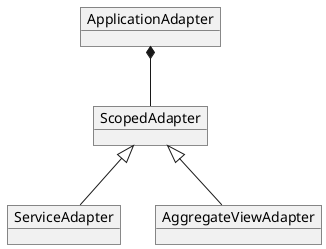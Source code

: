 @startuml
'https://plantuml.com/class-diagram
object ApplicationAdapter
object ScopedAdapter
ApplicationAdapter *--  ScopedAdapter
object ServiceAdapter
ScopedAdapter  <|--  ServiceAdapter
object AggregateViewAdapter
ScopedAdapter <|-- AggregateViewAdapter


@enduml
